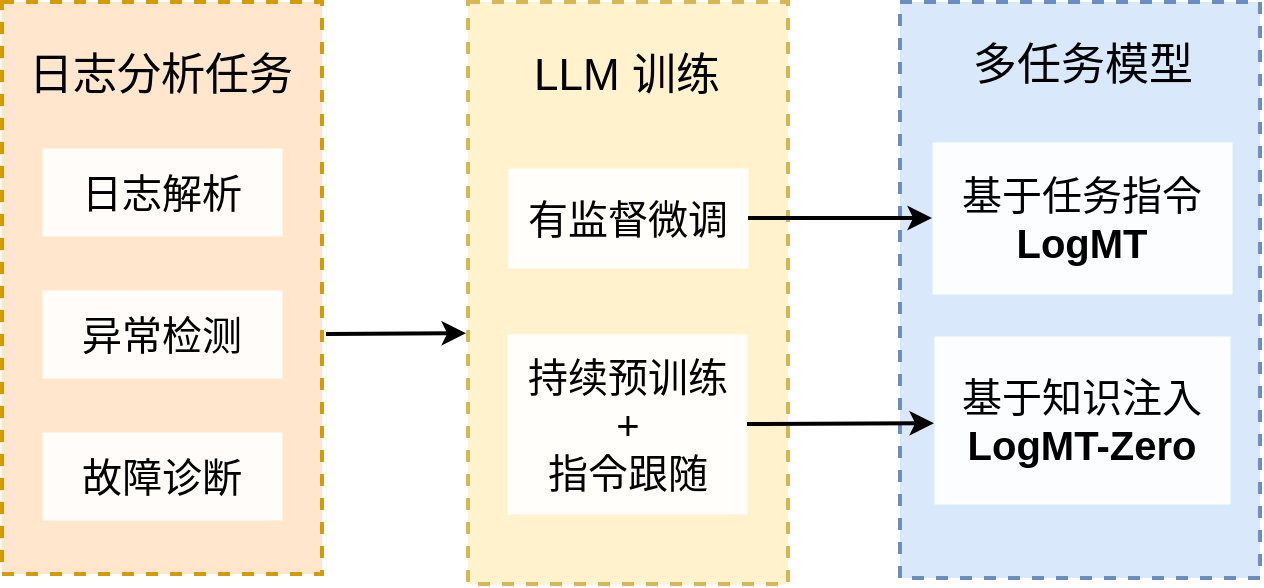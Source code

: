 <mxfile version="26.1.0">
  <diagram name="第 1 页" id="H5kva42kHXxaKJJULpxV">
    <mxGraphModel dx="1929" dy="1143" grid="0" gridSize="10" guides="1" tooltips="1" connect="1" arrows="1" fold="1" page="0" pageScale="1" pageWidth="827" pageHeight="1169" math="0" shadow="0">
      <root>
        <mxCell id="0" />
        <mxCell id="1" parent="0" />
        <mxCell id="QfqmfERdewMhbC5h7RYV-1" value="" style="rounded=0;whiteSpace=wrap;html=1;strokeWidth=2;shadow=0;arcSize=8;fontFamily=Helvetica;labelBorderColor=none;textShadow=0;dashed=1;fillColor=#ffe6cc;strokeColor=#d79b00;" parent="1" vertex="1">
          <mxGeometry x="51" y="327" width="160" height="286" as="geometry" />
        </mxCell>
        <mxCell id="QfqmfERdewMhbC5h7RYV-2" value="&lt;font style=&quot;font-size: 22px;&quot;&gt;日志分析任务&lt;/font&gt;" style="text;html=1;align=center;verticalAlign=middle;whiteSpace=wrap;rounded=0;shadow=0;strokeWidth=2;fontFamily=Helvetica;labelBorderColor=none;textShadow=0;" parent="1" vertex="1">
          <mxGeometry x="50" y="349" width="161" height="30" as="geometry" />
        </mxCell>
        <mxCell id="QfqmfERdewMhbC5h7RYV-3" value="&lt;font style=&quot;font-size: 20px;&quot;&gt;&lt;font style=&quot;&quot;&gt;日志解&lt;/font&gt;&lt;font style=&quot;&quot;&gt;析&lt;/font&gt;&lt;/font&gt;" style="rounded=0;whiteSpace=wrap;html=1;strokeWidth=1.5;shadow=0;fontFamily=Helvetica;labelBorderColor=none;textShadow=0;arcSize=14;strokeColor=none;opacity=90;" parent="1" vertex="1">
          <mxGeometry x="71" y="400" width="120" height="44" as="geometry" />
        </mxCell>
        <mxCell id="QfqmfERdewMhbC5h7RYV-4" value="&lt;font style=&quot;font-size: 20px;&quot;&gt;异常检测&lt;/font&gt;" style="rounded=0;whiteSpace=wrap;html=1;strokeWidth=1.5;shadow=0;fontFamily=Helvetica;labelBorderColor=none;textShadow=0;fillColor=default;fillStyle=auto;strokeColor=none;opacity=90;" parent="1" vertex="1">
          <mxGeometry x="71" y="471" width="120" height="44" as="geometry" />
        </mxCell>
        <mxCell id="QfqmfERdewMhbC5h7RYV-5" value="&lt;font style=&quot;font-size: 20px;&quot;&gt;故障诊断&lt;/font&gt;" style="rounded=0;whiteSpace=wrap;html=1;strokeWidth=1.5;shadow=0;fontFamily=Helvetica;labelBorderColor=none;textShadow=0;opacity=90;strokeColor=none;" parent="1" vertex="1">
          <mxGeometry x="71" y="542" width="120" height="44" as="geometry" />
        </mxCell>
        <mxCell id="QfqmfERdewMhbC5h7RYV-6" value="" style="rounded=0;whiteSpace=wrap;html=1;strokeWidth=2;shadow=0;arcSize=8;fontFamily=Helvetica;labelBorderColor=none;textShadow=0;dashed=1;fillColor=#fff2cc;strokeColor=#d6b656;" parent="1" vertex="1">
          <mxGeometry x="284" y="327" width="160" height="291" as="geometry" />
        </mxCell>
        <mxCell id="QfqmfERdewMhbC5h7RYV-7" value="&lt;font style=&quot;font-size: 22px;&quot;&gt;LLM 训练&lt;/font&gt;" style="text;html=1;align=center;verticalAlign=middle;whiteSpace=wrap;rounded=0;shadow=0;strokeWidth=2;fontFamily=Helvetica;labelBorderColor=none;textShadow=0;" parent="1" vertex="1">
          <mxGeometry x="283" y="349" width="161" height="30" as="geometry" />
        </mxCell>
        <mxCell id="QfqmfERdewMhbC5h7RYV-12" value="" style="rounded=0;whiteSpace=wrap;html=1;strokeWidth=2;shadow=0;arcSize=8;fontFamily=Helvetica;labelBorderColor=none;textShadow=0;glass=0;dashed=1;fillColor=#dae8fc;strokeColor=#6c8ebf;" parent="1" vertex="1">
          <mxGeometry x="500" y="327" width="180" height="288" as="geometry" />
        </mxCell>
        <mxCell id="QfqmfERdewMhbC5h7RYV-13" value="&lt;font style=&quot;font-size: 22px;&quot;&gt;多任务模型&lt;/font&gt;" style="text;html=1;align=center;verticalAlign=middle;whiteSpace=wrap;rounded=0;shadow=0;strokeWidth=2;fontFamily=Helvetica;labelBorderColor=none;textShadow=0;" parent="1" vertex="1">
          <mxGeometry x="510.5" y="344" width="161" height="30" as="geometry" />
        </mxCell>
        <mxCell id="QfqmfERdewMhbC5h7RYV-14" value="&lt;div&gt;&lt;span style=&quot;font-size: 20px;&quot;&gt;基于任务指令&lt;/span&gt;&lt;/div&gt;&lt;div&gt;&lt;b style=&quot;&quot;&gt;&lt;font style=&quot;font-size: 20px;&quot;&gt;LogMT&lt;/font&gt;&lt;/b&gt;&lt;/div&gt;" style="rounded=0;whiteSpace=wrap;html=1;strokeWidth=1.5;shadow=0;fontFamily=Helvetica;labelBorderColor=none;textShadow=0;arcSize=12;strokeColor=none;gradientColor=none;opacity=90;fillColor=default;" parent="1" vertex="1">
          <mxGeometry x="516" y="397" width="150" height="76" as="geometry" />
        </mxCell>
        <mxCell id="QfqmfERdewMhbC5h7RYV-16" value="&lt;div&gt;&lt;font style=&quot;font-size: 20px;&quot;&gt;基于知识注入&lt;br&gt;&lt;/font&gt;&lt;div&gt;&lt;div&gt;&lt;b style=&quot;&quot;&gt;&lt;font style=&quot;font-size: 20px;&quot;&gt;LogMT-Zero&lt;/font&gt;&lt;/b&gt;&lt;/div&gt;&lt;/div&gt;&lt;/div&gt;" style="rounded=0;whiteSpace=wrap;html=1;strokeWidth=1.5;shadow=0;fontFamily=Helvetica;labelBorderColor=none;textShadow=0;arcSize=10;strokeColor=none;fillColor=default;opacity=90;glass=0;" parent="1" vertex="1">
          <mxGeometry x="517" y="494" width="148" height="84" as="geometry" />
        </mxCell>
        <mxCell id="QfqmfERdewMhbC5h7RYV-20" value="" style="endArrow=classic;html=1;rounded=0;strokeWidth=2;fontFamily=Helvetica;labelBorderColor=none;textShadow=0;shadow=0;" parent="1" edge="1">
          <mxGeometry width="50" height="50" relative="1" as="geometry">
            <mxPoint x="213" y="493" as="sourcePoint" />
            <mxPoint x="283" y="492.58" as="targetPoint" />
          </mxGeometry>
        </mxCell>
        <mxCell id="QfqmfERdewMhbC5h7RYV-26" value="&lt;span style=&quot;font-size: 20px;&quot;&gt;有监督微调&lt;/span&gt;" style="rounded=0;whiteSpace=wrap;html=1;strokeWidth=1.5;shadow=0;fontFamily=Helvetica;labelBorderColor=none;textShadow=0;strokeColor=none;opacity=90;" parent="1" vertex="1">
          <mxGeometry x="304" y="410" width="120" height="50" as="geometry" />
        </mxCell>
        <mxCell id="QfqmfERdewMhbC5h7RYV-27" value="&lt;span style=&quot;font-size: 20px;&quot;&gt;持续预训练&lt;br&gt;+&lt;/span&gt;&lt;div&gt;&lt;span style=&quot;font-size: 20px;&quot;&gt;指令跟随&lt;/span&gt;&lt;/div&gt;" style="rounded=0;whiteSpace=wrap;html=1;strokeWidth=1.5;shadow=0;fontFamily=Helvetica;labelBorderColor=none;textShadow=0;arcSize=8;fillColor=default;strokeColor=none;opacity=90;" parent="1" vertex="1">
          <mxGeometry x="303.5" y="493" width="120" height="90" as="geometry" />
        </mxCell>
        <mxCell id="QfqmfERdewMhbC5h7RYV-28" value="" style="endArrow=classic;html=1;rounded=0;strokeWidth=2;exitX=1;exitY=0.5;exitDx=0;exitDy=0;entryX=0;entryY=0.5;entryDx=0;entryDy=0;fontFamily=Helvetica;labelBorderColor=none;textShadow=0;shadow=0;" parent="1" source="QfqmfERdewMhbC5h7RYV-26" target="QfqmfERdewMhbC5h7RYV-14" edge="1">
          <mxGeometry width="50" height="50" relative="1" as="geometry">
            <mxPoint x="437.5" y="460.5" as="sourcePoint" />
            <mxPoint x="533.5" y="460.5" as="targetPoint" />
          </mxGeometry>
        </mxCell>
        <mxCell id="QfqmfERdewMhbC5h7RYV-30" value="" style="endArrow=classic;html=1;rounded=0;strokeWidth=2;exitX=1;exitY=0.5;exitDx=0;exitDy=0;fontFamily=Helvetica;labelBorderColor=none;textShadow=0;shadow=0;entryX=0;entryY=0.519;entryDx=0;entryDy=0;entryPerimeter=0;" parent="1" source="QfqmfERdewMhbC5h7RYV-27" target="QfqmfERdewMhbC5h7RYV-16" edge="1">
          <mxGeometry width="50" height="50" relative="1" as="geometry">
            <mxPoint x="450" y="572" as="sourcePoint" />
            <mxPoint x="541" y="572" as="targetPoint" />
          </mxGeometry>
        </mxCell>
      </root>
    </mxGraphModel>
  </diagram>
</mxfile>
